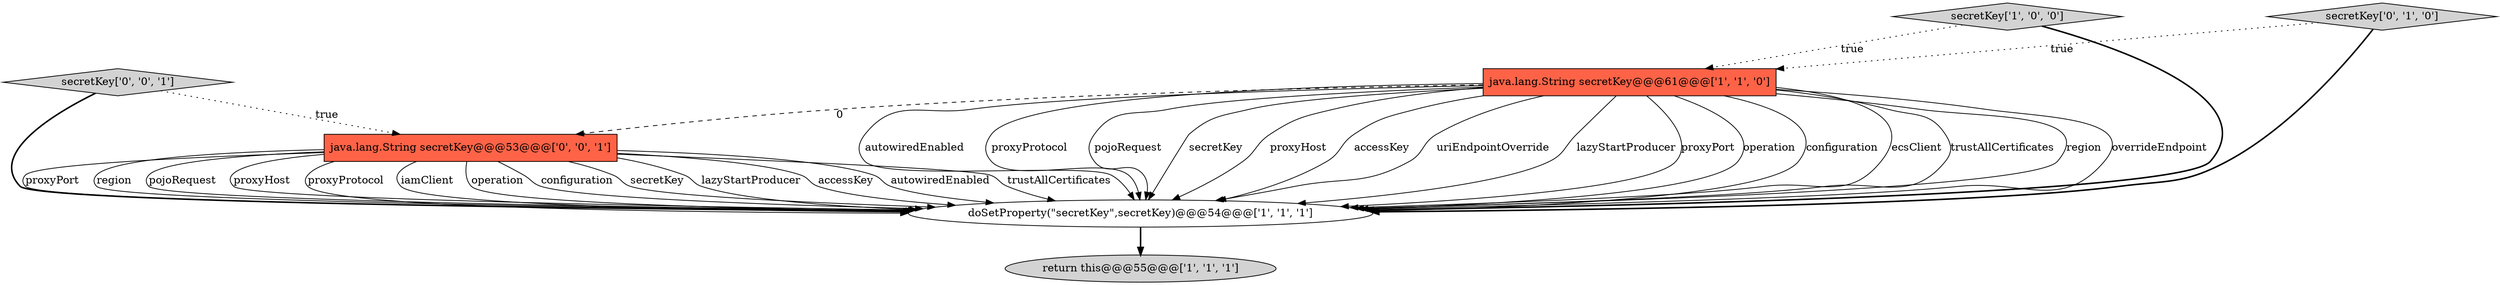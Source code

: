 digraph {
1 [style = filled, label = "java.lang.String secretKey@@@61@@@['1', '1', '0']", fillcolor = tomato, shape = box image = "AAA0AAABBB1BBB"];
0 [style = filled, label = "doSetProperty(\"secretKey\",secretKey)@@@54@@@['1', '1', '1']", fillcolor = white, shape = ellipse image = "AAA0AAABBB1BBB"];
5 [style = filled, label = "java.lang.String secretKey@@@53@@@['0', '0', '1']", fillcolor = tomato, shape = box image = "AAA0AAABBB3BBB"];
2 [style = filled, label = "secretKey['1', '0', '0']", fillcolor = lightgray, shape = diamond image = "AAA0AAABBB1BBB"];
3 [style = filled, label = "return this@@@55@@@['1', '1', '1']", fillcolor = lightgray, shape = ellipse image = "AAA0AAABBB1BBB"];
6 [style = filled, label = "secretKey['0', '0', '1']", fillcolor = lightgray, shape = diamond image = "AAA0AAABBB3BBB"];
4 [style = filled, label = "secretKey['0', '1', '0']", fillcolor = lightgray, shape = diamond image = "AAA0AAABBB2BBB"];
0->3 [style = bold, label=""];
1->0 [style = solid, label="autowiredEnabled"];
1->5 [style = dashed, label="0"];
5->0 [style = solid, label="proxyPort"];
4->1 [style = dotted, label="true"];
1->0 [style = solid, label="proxyProtocol"];
1->0 [style = solid, label="pojoRequest"];
5->0 [style = solid, label="region"];
5->0 [style = solid, label="pojoRequest"];
1->0 [style = solid, label="secretKey"];
1->0 [style = solid, label="proxyHost"];
5->0 [style = solid, label="proxyHost"];
6->0 [style = bold, label=""];
1->0 [style = solid, label="accessKey"];
5->0 [style = solid, label="proxyProtocol"];
1->0 [style = solid, label="uriEndpointOverride"];
1->0 [style = solid, label="lazyStartProducer"];
1->0 [style = solid, label="proxyPort"];
1->0 [style = solid, label="operation"];
4->0 [style = bold, label=""];
5->0 [style = solid, label="iamClient"];
1->0 [style = solid, label="configuration"];
5->0 [style = solid, label="operation"];
1->0 [style = solid, label="ecsClient"];
2->0 [style = bold, label=""];
1->0 [style = solid, label="trustAllCertificates"];
1->0 [style = solid, label="region"];
2->1 [style = dotted, label="true"];
5->0 [style = solid, label="configuration"];
5->0 [style = solid, label="secretKey"];
1->0 [style = solid, label="overrideEndpoint"];
5->0 [style = solid, label="lazyStartProducer"];
5->0 [style = solid, label="accessKey"];
6->5 [style = dotted, label="true"];
5->0 [style = solid, label="autowiredEnabled"];
5->0 [style = solid, label="trustAllCertificates"];
}
